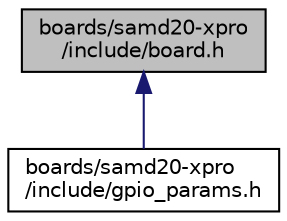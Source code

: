 digraph "boards/samd20-xpro/include/board.h"
{
 // LATEX_PDF_SIZE
  edge [fontname="Helvetica",fontsize="10",labelfontname="Helvetica",labelfontsize="10"];
  node [fontname="Helvetica",fontsize="10",shape=record];
  Node1 [label="boards/samd20-xpro\l/include/board.h",height=0.2,width=0.4,color="black", fillcolor="grey75", style="filled", fontcolor="black",tooltip="Board specific definitions for the Atmel SAM D20 Xplained Pro board."];
  Node1 -> Node2 [dir="back",color="midnightblue",fontsize="10",style="solid",fontname="Helvetica"];
  Node2 [label="boards/samd20-xpro\l/include/gpio_params.h",height=0.2,width=0.4,color="black", fillcolor="white", style="filled",URL="$samd20-xpro_2include_2gpio__params_8h.html",tooltip="Board specific configuration of direct mapped GPIOs."];
}
